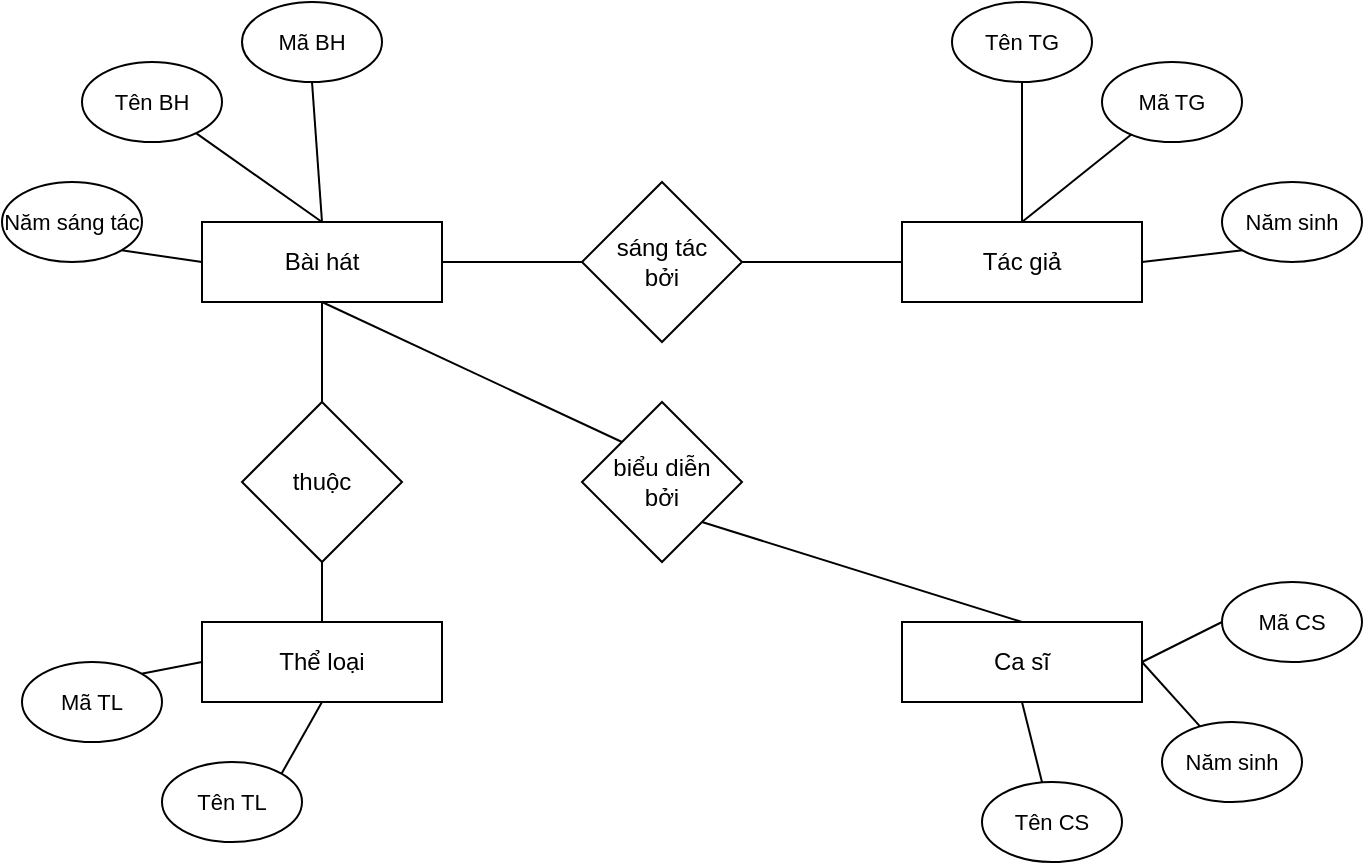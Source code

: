 <mxfile version="20.1.1" type="github">
  <diagram id="juYDDhbQV2ejAXvNcZQj" name="Page-1">
    <mxGraphModel dx="946" dy="548" grid="1" gridSize="10" guides="1" tooltips="1" connect="1" arrows="1" fold="1" page="1" pageScale="1" pageWidth="827" pageHeight="1169" math="0" shadow="0">
      <root>
        <mxCell id="0" />
        <mxCell id="1" parent="0" />
        <mxCell id="WebsGutZkE8XCqcuteTi-13" style="edgeStyle=none;shape=connector;rounded=0;orthogonalLoop=1;jettySize=auto;html=1;labelBackgroundColor=default;fontFamily=Helvetica;fontSize=11;fontColor=default;endArrow=none;strokeColor=default;exitX=0.5;exitY=1;exitDx=0;exitDy=0;entryX=0;entryY=0;entryDx=0;entryDy=0;" edge="1" parent="1" source="WebsGutZkE8XCqcuteTi-1" target="WebsGutZkE8XCqcuteTi-6">
          <mxGeometry relative="1" as="geometry" />
        </mxCell>
        <mxCell id="WebsGutZkE8XCqcuteTi-16" style="edgeStyle=none;shape=connector;rounded=0;orthogonalLoop=1;jettySize=auto;html=1;entryX=0;entryY=0.5;entryDx=0;entryDy=0;labelBackgroundColor=default;fontFamily=Helvetica;fontSize=11;fontColor=default;endArrow=none;strokeColor=default;" edge="1" parent="1" source="WebsGutZkE8XCqcuteTi-1" target="WebsGutZkE8XCqcuteTi-7">
          <mxGeometry relative="1" as="geometry" />
        </mxCell>
        <mxCell id="WebsGutZkE8XCqcuteTi-18" style="edgeStyle=none;shape=connector;rounded=0;orthogonalLoop=1;jettySize=auto;html=1;entryX=0.5;entryY=0;entryDx=0;entryDy=0;labelBackgroundColor=default;fontFamily=Helvetica;fontSize=11;fontColor=default;endArrow=none;strokeColor=default;" edge="1" parent="1" source="WebsGutZkE8XCqcuteTi-1" target="WebsGutZkE8XCqcuteTi-5">
          <mxGeometry relative="1" as="geometry" />
        </mxCell>
        <mxCell id="WebsGutZkE8XCqcuteTi-1" value="Bài hát" style="rounded=0;whiteSpace=wrap;html=1;" vertex="1" parent="1">
          <mxGeometry x="120" y="120" width="120" height="40" as="geometry" />
        </mxCell>
        <mxCell id="WebsGutZkE8XCqcuteTi-2" value="Tác giả" style="rounded=0;whiteSpace=wrap;html=1;" vertex="1" parent="1">
          <mxGeometry x="470" y="120" width="120" height="40" as="geometry" />
        </mxCell>
        <mxCell id="WebsGutZkE8XCqcuteTi-3" value="Thể loại" style="rounded=0;whiteSpace=wrap;html=1;" vertex="1" parent="1">
          <mxGeometry x="120" y="320" width="120" height="40" as="geometry" />
        </mxCell>
        <mxCell id="WebsGutZkE8XCqcuteTi-4" value="Ca sĩ" style="rounded=0;whiteSpace=wrap;html=1;" vertex="1" parent="1">
          <mxGeometry x="470" y="320" width="120" height="40" as="geometry" />
        </mxCell>
        <mxCell id="WebsGutZkE8XCqcuteTi-19" style="edgeStyle=none;shape=connector;rounded=0;orthogonalLoop=1;jettySize=auto;html=1;entryX=0.5;entryY=0;entryDx=0;entryDy=0;labelBackgroundColor=default;fontFamily=Helvetica;fontSize=11;fontColor=default;endArrow=none;strokeColor=default;" edge="1" parent="1" source="WebsGutZkE8XCqcuteTi-5" target="WebsGutZkE8XCqcuteTi-3">
          <mxGeometry relative="1" as="geometry" />
        </mxCell>
        <mxCell id="WebsGutZkE8XCqcuteTi-5" value="thuộc" style="rhombus;whiteSpace=wrap;html=1;" vertex="1" parent="1">
          <mxGeometry x="140" y="210" width="80" height="80" as="geometry" />
        </mxCell>
        <mxCell id="WebsGutZkE8XCqcuteTi-14" style="edgeStyle=none;shape=connector;rounded=0;orthogonalLoop=1;jettySize=auto;html=1;exitX=1;exitY=1;exitDx=0;exitDy=0;entryX=0.5;entryY=0;entryDx=0;entryDy=0;labelBackgroundColor=default;fontFamily=Helvetica;fontSize=11;fontColor=default;endArrow=none;strokeColor=default;" edge="1" parent="1" source="WebsGutZkE8XCqcuteTi-6" target="WebsGutZkE8XCqcuteTi-4">
          <mxGeometry relative="1" as="geometry" />
        </mxCell>
        <mxCell id="WebsGutZkE8XCqcuteTi-6" value="biểu diễn&lt;br&gt;bởi" style="rhombus;whiteSpace=wrap;html=1;" vertex="1" parent="1">
          <mxGeometry x="310" y="210" width="80" height="80" as="geometry" />
        </mxCell>
        <mxCell id="WebsGutZkE8XCqcuteTi-17" style="edgeStyle=none;shape=connector;rounded=0;orthogonalLoop=1;jettySize=auto;html=1;entryX=0;entryY=0.5;entryDx=0;entryDy=0;labelBackgroundColor=default;fontFamily=Helvetica;fontSize=11;fontColor=default;endArrow=none;strokeColor=default;" edge="1" parent="1" source="WebsGutZkE8XCqcuteTi-7" target="WebsGutZkE8XCqcuteTi-2">
          <mxGeometry relative="1" as="geometry" />
        </mxCell>
        <mxCell id="WebsGutZkE8XCqcuteTi-7" value="sáng tác&lt;br&gt;bởi" style="rhombus;whiteSpace=wrap;html=1;" vertex="1" parent="1">
          <mxGeometry x="310" y="100" width="80" height="80" as="geometry" />
        </mxCell>
        <mxCell id="WebsGutZkE8XCqcuteTi-32" style="edgeStyle=none;shape=connector;rounded=0;orthogonalLoop=1;jettySize=auto;html=1;labelBackgroundColor=default;fontFamily=Helvetica;fontSize=11;fontColor=default;endArrow=none;strokeColor=default;" edge="1" parent="1" source="WebsGutZkE8XCqcuteTi-20">
          <mxGeometry relative="1" as="geometry">
            <mxPoint x="180" y="120" as="targetPoint" />
          </mxGeometry>
        </mxCell>
        <mxCell id="WebsGutZkE8XCqcuteTi-20" value="Tên BH" style="ellipse;whiteSpace=wrap;html=1;fontFamily=Helvetica;fontSize=11;fontColor=default;" vertex="1" parent="1">
          <mxGeometry x="60" y="40" width="70" height="40" as="geometry" />
        </mxCell>
        <mxCell id="WebsGutZkE8XCqcuteTi-31" style="edgeStyle=none;shape=connector;rounded=0;orthogonalLoop=1;jettySize=auto;html=1;exitX=0.5;exitY=1;exitDx=0;exitDy=0;entryX=0.5;entryY=0;entryDx=0;entryDy=0;labelBackgroundColor=default;fontFamily=Helvetica;fontSize=11;fontColor=default;endArrow=none;strokeColor=default;" edge="1" parent="1" source="WebsGutZkE8XCqcuteTi-21" target="WebsGutZkE8XCqcuteTi-1">
          <mxGeometry relative="1" as="geometry" />
        </mxCell>
        <mxCell id="WebsGutZkE8XCqcuteTi-21" value="Mã BH" style="ellipse;whiteSpace=wrap;html=1;fontFamily=Helvetica;fontSize=11;fontColor=default;" vertex="1" parent="1">
          <mxGeometry x="140" y="10" width="70" height="40" as="geometry" />
        </mxCell>
        <mxCell id="WebsGutZkE8XCqcuteTi-33" style="edgeStyle=none;shape=connector;rounded=0;orthogonalLoop=1;jettySize=auto;html=1;exitX=1;exitY=1;exitDx=0;exitDy=0;entryX=0;entryY=0.5;entryDx=0;entryDy=0;labelBackgroundColor=default;fontFamily=Helvetica;fontSize=11;fontColor=default;endArrow=none;strokeColor=default;" edge="1" parent="1" source="WebsGutZkE8XCqcuteTi-22" target="WebsGutZkE8XCqcuteTi-1">
          <mxGeometry relative="1" as="geometry" />
        </mxCell>
        <mxCell id="WebsGutZkE8XCqcuteTi-22" value="Năm sáng tác" style="ellipse;whiteSpace=wrap;html=1;fontFamily=Helvetica;fontSize=11;fontColor=default;" vertex="1" parent="1">
          <mxGeometry x="20" y="100" width="70" height="40" as="geometry" />
        </mxCell>
        <mxCell id="WebsGutZkE8XCqcuteTi-35" style="edgeStyle=none;shape=connector;rounded=0;orthogonalLoop=1;jettySize=auto;html=1;exitX=1;exitY=0;exitDx=0;exitDy=0;entryX=0.5;entryY=1;entryDx=0;entryDy=0;labelBackgroundColor=default;fontFamily=Helvetica;fontSize=11;fontColor=default;endArrow=none;strokeColor=default;" edge="1" parent="1" source="WebsGutZkE8XCqcuteTi-23" target="WebsGutZkE8XCqcuteTi-3">
          <mxGeometry relative="1" as="geometry" />
        </mxCell>
        <mxCell id="WebsGutZkE8XCqcuteTi-23" value="Tên TL" style="ellipse;whiteSpace=wrap;html=1;fontFamily=Helvetica;fontSize=11;fontColor=default;" vertex="1" parent="1">
          <mxGeometry x="100" y="390" width="70" height="40" as="geometry" />
        </mxCell>
        <mxCell id="WebsGutZkE8XCqcuteTi-34" style="edgeStyle=none;shape=connector;rounded=0;orthogonalLoop=1;jettySize=auto;html=1;exitX=1;exitY=0;exitDx=0;exitDy=0;entryX=0;entryY=0.5;entryDx=0;entryDy=0;labelBackgroundColor=default;fontFamily=Helvetica;fontSize=11;fontColor=default;endArrow=none;strokeColor=default;" edge="1" parent="1" source="WebsGutZkE8XCqcuteTi-24" target="WebsGutZkE8XCqcuteTi-3">
          <mxGeometry relative="1" as="geometry" />
        </mxCell>
        <mxCell id="WebsGutZkE8XCqcuteTi-24" value="Mã TL" style="ellipse;whiteSpace=wrap;html=1;fontFamily=Helvetica;fontSize=11;fontColor=default;" vertex="1" parent="1">
          <mxGeometry x="30" y="340" width="70" height="40" as="geometry" />
        </mxCell>
        <mxCell id="WebsGutZkE8XCqcuteTi-41" style="edgeStyle=none;shape=connector;rounded=0;orthogonalLoop=1;jettySize=auto;html=1;exitX=0;exitY=1;exitDx=0;exitDy=0;entryX=1;entryY=0.5;entryDx=0;entryDy=0;labelBackgroundColor=default;fontFamily=Helvetica;fontSize=11;fontColor=default;endArrow=none;strokeColor=default;" edge="1" parent="1" source="WebsGutZkE8XCqcuteTi-25" target="WebsGutZkE8XCqcuteTi-2">
          <mxGeometry relative="1" as="geometry" />
        </mxCell>
        <mxCell id="WebsGutZkE8XCqcuteTi-25" value="Năm sinh" style="ellipse;whiteSpace=wrap;html=1;fontFamily=Helvetica;fontSize=11;fontColor=default;" vertex="1" parent="1">
          <mxGeometry x="630" y="100" width="70" height="40" as="geometry" />
        </mxCell>
        <mxCell id="WebsGutZkE8XCqcuteTi-40" style="edgeStyle=none;shape=connector;rounded=0;orthogonalLoop=1;jettySize=auto;html=1;labelBackgroundColor=default;fontFamily=Helvetica;fontSize=11;fontColor=default;endArrow=none;strokeColor=default;" edge="1" parent="1" source="WebsGutZkE8XCqcuteTi-26">
          <mxGeometry relative="1" as="geometry">
            <mxPoint x="530" y="120" as="targetPoint" />
          </mxGeometry>
        </mxCell>
        <mxCell id="WebsGutZkE8XCqcuteTi-26" value="Mã TG" style="ellipse;whiteSpace=wrap;html=1;fontFamily=Helvetica;fontSize=11;fontColor=default;" vertex="1" parent="1">
          <mxGeometry x="570" y="40" width="70" height="40" as="geometry" />
        </mxCell>
        <mxCell id="WebsGutZkE8XCqcuteTi-39" style="edgeStyle=none;shape=connector;rounded=0;orthogonalLoop=1;jettySize=auto;html=1;exitX=0.5;exitY=1;exitDx=0;exitDy=0;entryX=0.5;entryY=0;entryDx=0;entryDy=0;labelBackgroundColor=default;fontFamily=Helvetica;fontSize=11;fontColor=default;endArrow=none;strokeColor=default;" edge="1" parent="1" source="WebsGutZkE8XCqcuteTi-27" target="WebsGutZkE8XCqcuteTi-2">
          <mxGeometry relative="1" as="geometry" />
        </mxCell>
        <mxCell id="WebsGutZkE8XCqcuteTi-27" value="Tên TG" style="ellipse;whiteSpace=wrap;html=1;fontFamily=Helvetica;fontSize=11;fontColor=default;" vertex="1" parent="1">
          <mxGeometry x="495" y="10" width="70" height="40" as="geometry" />
        </mxCell>
        <mxCell id="WebsGutZkE8XCqcuteTi-36" style="edgeStyle=none;shape=connector;rounded=0;orthogonalLoop=1;jettySize=auto;html=1;entryX=0.5;entryY=1;entryDx=0;entryDy=0;labelBackgroundColor=default;fontFamily=Helvetica;fontSize=11;fontColor=default;endArrow=none;strokeColor=default;" edge="1" parent="1" source="WebsGutZkE8XCqcuteTi-28" target="WebsGutZkE8XCqcuteTi-4">
          <mxGeometry relative="1" as="geometry" />
        </mxCell>
        <mxCell id="WebsGutZkE8XCqcuteTi-28" value="Tên CS" style="ellipse;whiteSpace=wrap;html=1;fontFamily=Helvetica;fontSize=11;fontColor=default;" vertex="1" parent="1">
          <mxGeometry x="510" y="400" width="70" height="40" as="geometry" />
        </mxCell>
        <mxCell id="WebsGutZkE8XCqcuteTi-37" style="edgeStyle=none;shape=connector;rounded=0;orthogonalLoop=1;jettySize=auto;html=1;entryX=1;entryY=0.5;entryDx=0;entryDy=0;labelBackgroundColor=default;fontFamily=Helvetica;fontSize=11;fontColor=default;endArrow=none;strokeColor=default;" edge="1" parent="1" source="WebsGutZkE8XCqcuteTi-29" target="WebsGutZkE8XCqcuteTi-4">
          <mxGeometry relative="1" as="geometry" />
        </mxCell>
        <mxCell id="WebsGutZkE8XCqcuteTi-29" value="Năm sinh" style="ellipse;whiteSpace=wrap;html=1;fontFamily=Helvetica;fontSize=11;fontColor=default;" vertex="1" parent="1">
          <mxGeometry x="600" y="370" width="70" height="40" as="geometry" />
        </mxCell>
        <mxCell id="WebsGutZkE8XCqcuteTi-38" style="edgeStyle=none;shape=connector;rounded=0;orthogonalLoop=1;jettySize=auto;html=1;exitX=0;exitY=0.5;exitDx=0;exitDy=0;labelBackgroundColor=default;fontFamily=Helvetica;fontSize=11;fontColor=default;endArrow=none;strokeColor=default;" edge="1" parent="1" source="WebsGutZkE8XCqcuteTi-30">
          <mxGeometry relative="1" as="geometry">
            <mxPoint x="590" y="340" as="targetPoint" />
          </mxGeometry>
        </mxCell>
        <mxCell id="WebsGutZkE8XCqcuteTi-30" value="Mã CS" style="ellipse;whiteSpace=wrap;html=1;fontFamily=Helvetica;fontSize=11;fontColor=default;" vertex="1" parent="1">
          <mxGeometry x="630" y="300" width="70" height="40" as="geometry" />
        </mxCell>
      </root>
    </mxGraphModel>
  </diagram>
</mxfile>
